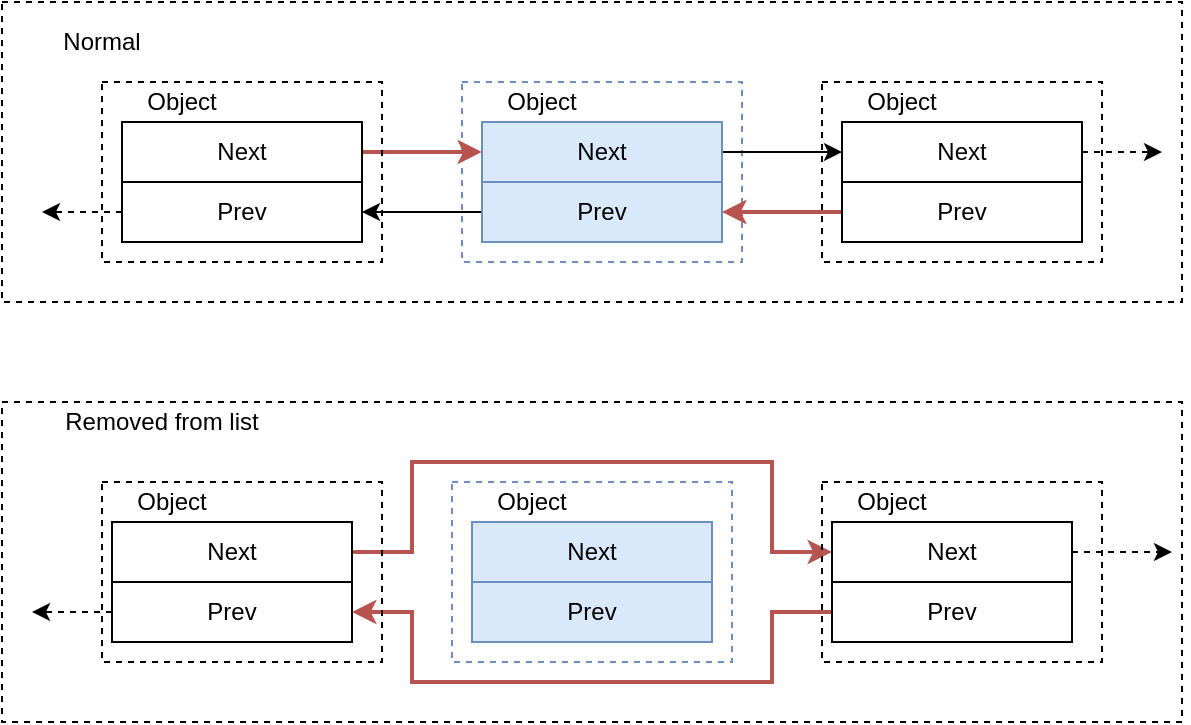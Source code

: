 <mxfile version="13.5.0" type="device"><diagram id="3egq9EvXwwci96Y-j3Lc" name="Page-1"><mxGraphModel dx="597" dy="338" grid="1" gridSize="10" guides="1" tooltips="1" connect="1" arrows="1" fold="1" page="1" pageScale="1" pageWidth="850" pageHeight="1100" math="0" shadow="0"><root><mxCell id="0"/><mxCell id="1" parent="0"/><mxCell id="nZDr_gv2BxBJoom0Htoy-49" value="" style="rounded=0;whiteSpace=wrap;html=1;dashed=1;strokeColor=#6c8ebf;fillColor=none;" parent="1" vertex="1"><mxGeometry x="290" y="130" width="140" height="90" as="geometry"/></mxCell><mxCell id="nZDr_gv2BxBJoom0Htoy-57" value="" style="rounded=0;whiteSpace=wrap;html=1;dashed=1;fillColor=none;" parent="1" vertex="1"><mxGeometry x="60" y="90" width="590" height="150" as="geometry"/></mxCell><mxCell id="nZDr_gv2BxBJoom0Htoy-55" value="" style="rounded=0;whiteSpace=wrap;html=1;dashed=1;strokeColor=#6c8ebf;fillColor=none;" parent="1" vertex="1"><mxGeometry x="285" y="330" width="140" height="90" as="geometry"/></mxCell><mxCell id="nZDr_gv2BxBJoom0Htoy-59" value="" style="rounded=0;whiteSpace=wrap;html=1;dashed=1;fillColor=none;" parent="1" vertex="1"><mxGeometry x="60" y="290" width="590" height="160" as="geometry"/></mxCell><mxCell id="nZDr_gv2BxBJoom0Htoy-17" style="edgeStyle=orthogonalEdgeStyle;rounded=0;orthogonalLoop=1;jettySize=auto;html=1;entryX=0;entryY=0.5;entryDx=0;entryDy=0;fillColor=#f8cecc;strokeColor=#b85450;strokeWidth=2;" parent="1" source="nZDr_gv2BxBJoom0Htoy-1" target="nZDr_gv2BxBJoom0Htoy-4" edge="1"><mxGeometry relative="1" as="geometry"/></mxCell><mxCell id="nZDr_gv2BxBJoom0Htoy-1" value="Next" style="rounded=0;whiteSpace=wrap;html=1;" parent="1" vertex="1"><mxGeometry x="120" y="150" width="120" height="30" as="geometry"/></mxCell><mxCell id="nZDr_gv2BxBJoom0Htoy-32" style="edgeStyle=orthogonalEdgeStyle;rounded=0;orthogonalLoop=1;jettySize=auto;html=1;dashed=1;" parent="1" source="nZDr_gv2BxBJoom0Htoy-2" edge="1"><mxGeometry relative="1" as="geometry"><mxPoint x="80" y="195" as="targetPoint"/></mxGeometry></mxCell><mxCell id="nZDr_gv2BxBJoom0Htoy-2" value="Prev" style="rounded=0;whiteSpace=wrap;html=1;" parent="1" vertex="1"><mxGeometry x="120" y="180" width="120" height="30" as="geometry"/></mxCell><mxCell id="nZDr_gv2BxBJoom0Htoy-20" style="edgeStyle=orthogonalEdgeStyle;rounded=0;orthogonalLoop=1;jettySize=auto;html=1;entryX=1;entryY=0.5;entryDx=0;entryDy=0;" parent="1" source="nZDr_gv2BxBJoom0Htoy-3" target="nZDr_gv2BxBJoom0Htoy-2" edge="1"><mxGeometry relative="1" as="geometry"/></mxCell><mxCell id="nZDr_gv2BxBJoom0Htoy-3" value="Prev" style="rounded=0;whiteSpace=wrap;html=1;fillColor=#dae8fc;strokeColor=#6c8ebf;" parent="1" vertex="1"><mxGeometry x="300" y="180" width="120" height="30" as="geometry"/></mxCell><mxCell id="nZDr_gv2BxBJoom0Htoy-18" style="edgeStyle=orthogonalEdgeStyle;rounded=0;orthogonalLoop=1;jettySize=auto;html=1;entryX=0;entryY=0.5;entryDx=0;entryDy=0;" parent="1" source="nZDr_gv2BxBJoom0Htoy-4" target="nZDr_gv2BxBJoom0Htoy-6" edge="1"><mxGeometry relative="1" as="geometry"/></mxCell><mxCell id="nZDr_gv2BxBJoom0Htoy-4" value="Next" style="rounded=0;whiteSpace=wrap;html=1;fillColor=#dae8fc;strokeColor=#6c8ebf;" parent="1" vertex="1"><mxGeometry x="300" y="150" width="120" height="30" as="geometry"/></mxCell><mxCell id="nZDr_gv2BxBJoom0Htoy-19" style="edgeStyle=orthogonalEdgeStyle;rounded=0;orthogonalLoop=1;jettySize=auto;html=1;entryX=1;entryY=0.5;entryDx=0;entryDy=0;fillColor=#f8cecc;strokeColor=#b85450;strokeWidth=2;" parent="1" source="nZDr_gv2BxBJoom0Htoy-5" target="nZDr_gv2BxBJoom0Htoy-3" edge="1"><mxGeometry relative="1" as="geometry"/></mxCell><mxCell id="nZDr_gv2BxBJoom0Htoy-5" value="Prev" style="rounded=0;whiteSpace=wrap;html=1;" parent="1" vertex="1"><mxGeometry x="480" y="180" width="120" height="30" as="geometry"/></mxCell><mxCell id="nZDr_gv2BxBJoom0Htoy-30" style="edgeStyle=orthogonalEdgeStyle;rounded=0;orthogonalLoop=1;jettySize=auto;html=1;dashed=1;" parent="1" source="nZDr_gv2BxBJoom0Htoy-6" edge="1"><mxGeometry relative="1" as="geometry"><mxPoint x="640" y="165" as="targetPoint"/></mxGeometry></mxCell><mxCell id="nZDr_gv2BxBJoom0Htoy-6" value="Next" style="rounded=0;whiteSpace=wrap;html=1;" parent="1" vertex="1"><mxGeometry x="480" y="150" width="120" height="30" as="geometry"/></mxCell><mxCell id="nZDr_gv2BxBJoom0Htoy-21" style="edgeStyle=orthogonalEdgeStyle;rounded=0;orthogonalLoop=1;jettySize=auto;html=1;entryX=0;entryY=0.5;entryDx=0;entryDy=0;fillColor=#f8cecc;strokeColor=#b85450;strokeWidth=2;" parent="1" source="nZDr_gv2BxBJoom0Htoy-8" target="nZDr_gv2BxBJoom0Htoy-13" edge="1"><mxGeometry relative="1" as="geometry"><Array as="points"><mxPoint x="265" y="365"/><mxPoint x="265" y="320"/><mxPoint x="445" y="320"/><mxPoint x="445" y="365"/></Array></mxGeometry></mxCell><mxCell id="nZDr_gv2BxBJoom0Htoy-8" value="Next" style="rounded=0;whiteSpace=wrap;html=1;" parent="1" vertex="1"><mxGeometry x="115" y="350" width="120" height="30" as="geometry"/></mxCell><mxCell id="nZDr_gv2BxBJoom0Htoy-35" style="edgeStyle=orthogonalEdgeStyle;rounded=0;orthogonalLoop=1;jettySize=auto;html=1;dashed=1;" parent="1" source="nZDr_gv2BxBJoom0Htoy-9" edge="1"><mxGeometry relative="1" as="geometry"><mxPoint x="75" y="395" as="targetPoint"/></mxGeometry></mxCell><mxCell id="nZDr_gv2BxBJoom0Htoy-9" value="Prev" style="rounded=0;whiteSpace=wrap;html=1;" parent="1" vertex="1"><mxGeometry x="115" y="380" width="120" height="30" as="geometry"/></mxCell><mxCell id="nZDr_gv2BxBJoom0Htoy-10" value="Prev" style="rounded=0;whiteSpace=wrap;html=1;fillColor=#dae8fc;strokeColor=#6c8ebf;" parent="1" vertex="1"><mxGeometry x="295" y="380" width="120" height="30" as="geometry"/></mxCell><mxCell id="nZDr_gv2BxBJoom0Htoy-11" value="Next" style="rounded=0;whiteSpace=wrap;html=1;fillColor=#dae8fc;strokeColor=#6c8ebf;" parent="1" vertex="1"><mxGeometry x="295" y="350" width="120" height="30" as="geometry"/></mxCell><mxCell id="nZDr_gv2BxBJoom0Htoy-22" style="edgeStyle=orthogonalEdgeStyle;rounded=0;orthogonalLoop=1;jettySize=auto;html=1;entryX=1;entryY=0.5;entryDx=0;entryDy=0;fillColor=#f8cecc;strokeColor=#b85450;strokeWidth=2;" parent="1" source="nZDr_gv2BxBJoom0Htoy-12" target="nZDr_gv2BxBJoom0Htoy-9" edge="1"><mxGeometry relative="1" as="geometry"><Array as="points"><mxPoint x="445" y="395"/><mxPoint x="445" y="430"/><mxPoint x="265" y="430"/><mxPoint x="265" y="395"/></Array></mxGeometry></mxCell><mxCell id="nZDr_gv2BxBJoom0Htoy-12" value="Prev" style="rounded=0;whiteSpace=wrap;html=1;" parent="1" vertex="1"><mxGeometry x="475" y="380" width="120" height="30" as="geometry"/></mxCell><mxCell id="nZDr_gv2BxBJoom0Htoy-34" style="edgeStyle=orthogonalEdgeStyle;rounded=0;orthogonalLoop=1;jettySize=auto;html=1;dashed=1;" parent="1" source="nZDr_gv2BxBJoom0Htoy-13" edge="1"><mxGeometry relative="1" as="geometry"><mxPoint x="645" y="365" as="targetPoint"/></mxGeometry></mxCell><mxCell id="nZDr_gv2BxBJoom0Htoy-13" value="Next" style="rounded=0;whiteSpace=wrap;html=1;" parent="1" vertex="1"><mxGeometry x="475" y="350" width="120" height="30" as="geometry"/></mxCell><mxCell id="nZDr_gv2BxBJoom0Htoy-25" value="Normal" style="text;html=1;strokeColor=none;fillColor=none;align=center;verticalAlign=middle;whiteSpace=wrap;rounded=0;dashed=1;" parent="1" vertex="1"><mxGeometry x="80" y="100" width="60" height="20" as="geometry"/></mxCell><mxCell id="nZDr_gv2BxBJoom0Htoy-38" value="Object" style="text;html=1;strokeColor=none;fillColor=none;align=center;verticalAlign=middle;whiteSpace=wrap;rounded=0;dashed=1;" parent="1" vertex="1"><mxGeometry x="120" y="130" width="60" height="20" as="geometry"/></mxCell><mxCell id="nZDr_gv2BxBJoom0Htoy-39" value="Object" style="text;html=1;strokeColor=none;fillColor=none;align=center;verticalAlign=middle;whiteSpace=wrap;rounded=0;dashed=1;" parent="1" vertex="1"><mxGeometry x="300" y="130" width="60" height="20" as="geometry"/></mxCell><mxCell id="nZDr_gv2BxBJoom0Htoy-40" value="Object" style="text;html=1;strokeColor=none;fillColor=none;align=center;verticalAlign=middle;whiteSpace=wrap;rounded=0;dashed=1;" parent="1" vertex="1"><mxGeometry x="480" y="130" width="60" height="20" as="geometry"/></mxCell><mxCell id="nZDr_gv2BxBJoom0Htoy-47" value="" style="rounded=0;whiteSpace=wrap;html=1;dashed=1;fillColor=none;" parent="1" vertex="1"><mxGeometry x="110" y="130" width="140" height="90" as="geometry"/></mxCell><mxCell id="nZDr_gv2BxBJoom0Htoy-48" value="" style="rounded=0;whiteSpace=wrap;html=1;dashed=1;fillColor=none;" parent="1" vertex="1"><mxGeometry x="470" y="130" width="140" height="90" as="geometry"/></mxCell><mxCell id="nZDr_gv2BxBJoom0Htoy-50" value="Object" style="text;html=1;strokeColor=none;fillColor=none;align=center;verticalAlign=middle;whiteSpace=wrap;rounded=0;dashed=1;" parent="1" vertex="1"><mxGeometry x="115" y="330" width="60" height="20" as="geometry"/></mxCell><mxCell id="nZDr_gv2BxBJoom0Htoy-51" value="Object" style="text;html=1;strokeColor=none;fillColor=none;align=center;verticalAlign=middle;whiteSpace=wrap;rounded=0;dashed=1;" parent="1" vertex="1"><mxGeometry x="295" y="330" width="60" height="20" as="geometry"/></mxCell><mxCell id="nZDr_gv2BxBJoom0Htoy-52" value="Object" style="text;html=1;strokeColor=none;fillColor=none;align=center;verticalAlign=middle;whiteSpace=wrap;rounded=0;dashed=1;" parent="1" vertex="1"><mxGeometry x="475" y="330" width="60" height="20" as="geometry"/></mxCell><mxCell id="nZDr_gv2BxBJoom0Htoy-54" value="" style="rounded=0;whiteSpace=wrap;html=1;dashed=1;fillColor=none;" parent="1" vertex="1"><mxGeometry x="470" y="330" width="140" height="90" as="geometry"/></mxCell><mxCell id="nZDr_gv2BxBJoom0Htoy-56" value="" style="rounded=0;whiteSpace=wrap;html=1;dashed=1;fillColor=none;" parent="1" vertex="1"><mxGeometry x="110" y="330" width="140" height="90" as="geometry"/></mxCell><mxCell id="nZDr_gv2BxBJoom0Htoy-58" value="Removed from list" style="text;html=1;strokeColor=none;fillColor=none;align=center;verticalAlign=middle;whiteSpace=wrap;rounded=0;dashed=1;" parent="1" vertex="1"><mxGeometry x="90" y="290" width="100" height="20" as="geometry"/></mxCell></root></mxGraphModel></diagram></mxfile>